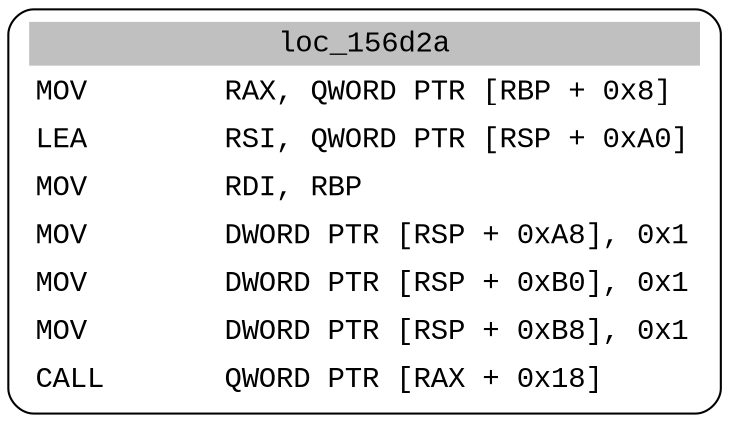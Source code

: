 digraph asm_graph {
1941 [
shape="Mrecord" fontname="Courier New"label =<<table border="0" cellborder="0" cellpadding="3"><tr><td align="center" colspan="2" bgcolor="grey">loc_156d2a</td></tr><tr><td align="left">MOV        RAX, QWORD PTR [RBP + 0x8]</td></tr><tr><td align="left">LEA        RSI, QWORD PTR [RSP + 0xA0]</td></tr><tr><td align="left">MOV        RDI, RBP</td></tr><tr><td align="left">MOV        DWORD PTR [RSP + 0xA8], 0x1</td></tr><tr><td align="left">MOV        DWORD PTR [RSP + 0xB0], 0x1</td></tr><tr><td align="left">MOV        DWORD PTR [RSP + 0xB8], 0x1</td></tr><tr><td align="left">CALL       QWORD PTR [RAX + 0x18]</td></tr></table>> ];
}